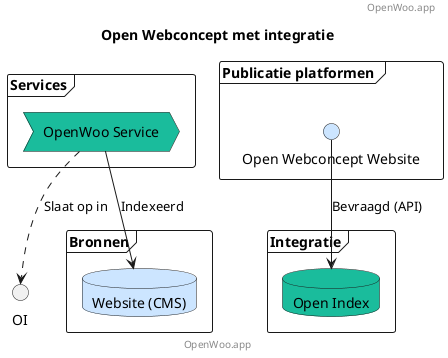 @startuml
title Open Webconcept met integratie
footer: OpenWoo.app
header: OpenWoo.app

' Publicatie platformen (Laag 5 UI)
frame "Publicatie platformen " {
    interface "Open Webconcept Website" as Website #cce5ff
}

' Services(Laag 4)
frame "Services" {
    process "OpenWoo Service"  as OWS #1abc9c
}

' Integratie (Laag 3)
frame "Integratie" {
    database "Open Index"  as IO #1abc9c
}

' Bronnen (Laag 2)
frame "Bronnen" {
    database "Website (CMS)" as CMS #cce5ff
}

OWS -down-> CMS: Indexeerd
OWS ..> OI: Slaat op in

Website -down-> IO : Bevraagd (API)

@enduml